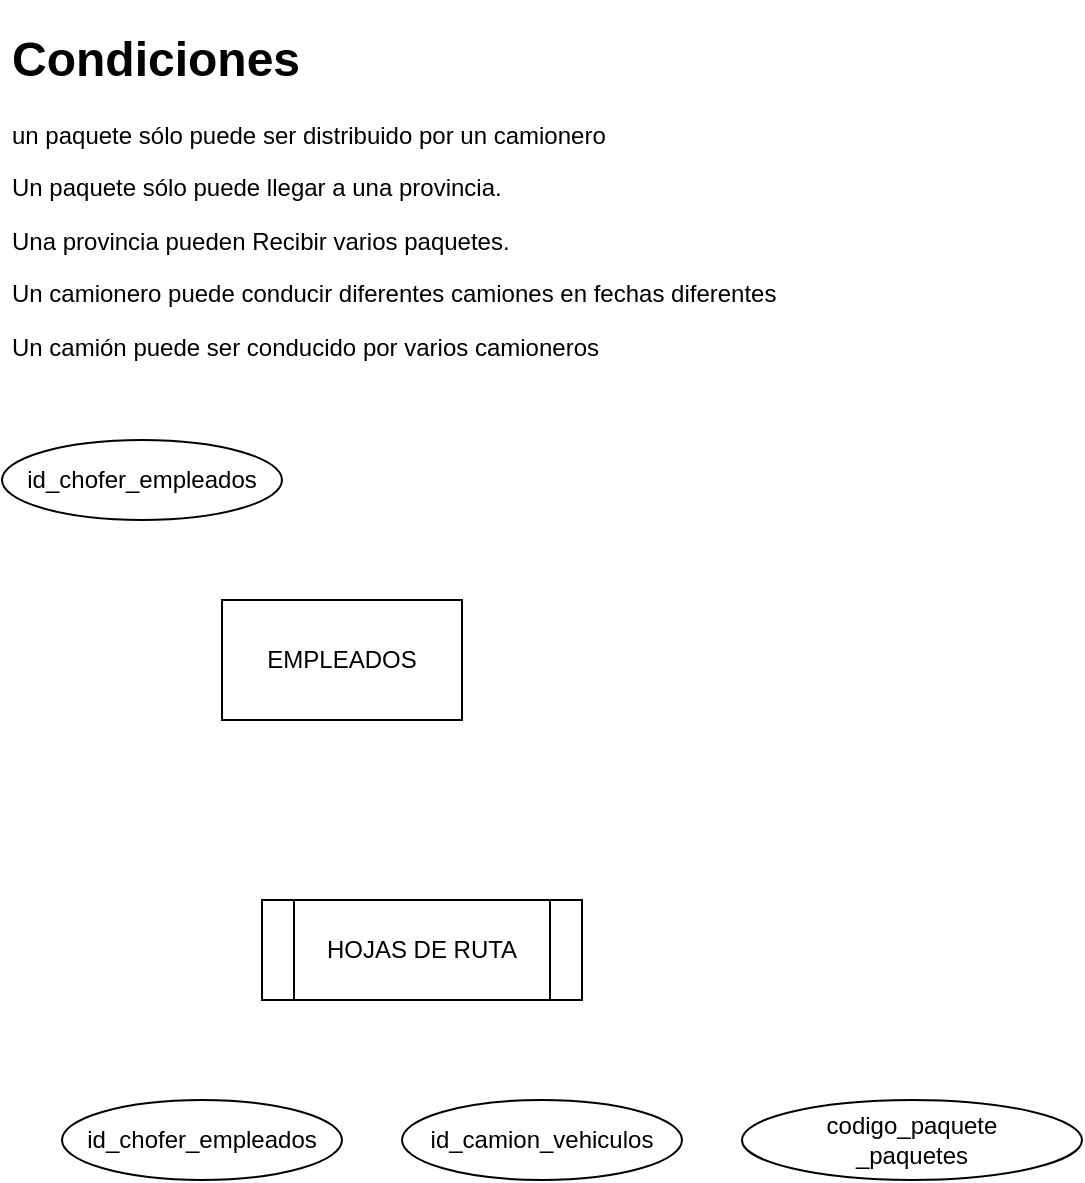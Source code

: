 <mxfile version="21.6.8" type="github">
  <diagram name="Página-1" id="VWQp12XiBtrypJcTA8aB">
    <mxGraphModel dx="880" dy="446" grid="1" gridSize="10" guides="1" tooltips="1" connect="1" arrows="1" fold="1" page="1" pageScale="1" pageWidth="827" pageHeight="1169" math="0" shadow="0">
      <root>
        <mxCell id="0" />
        <mxCell id="1" parent="0" />
        <mxCell id="jdRYJVU8FKrkLT1MpKn8-1" value="EMPLEADOS" style="rounded=0;whiteSpace=wrap;html=1;" vertex="1" parent="1">
          <mxGeometry x="130" y="310" width="120" height="60" as="geometry" />
        </mxCell>
        <mxCell id="jdRYJVU8FKrkLT1MpKn8-2" value="&lt;h1&gt;Condiciones&lt;/h1&gt;&lt;p&gt;un paquete sólo puede ser distribuido por un camionero&lt;/p&gt;&lt;p&gt;Un paquete sólo puede llegar a una provincia.&amp;nbsp;&lt;/p&gt;&lt;p&gt;Una provincia pueden Recibir varios paquetes.&lt;/p&gt;&lt;p&gt;Un camionero puede conducir diferentes camiones en fechas diferentes&lt;/p&gt;&lt;p&gt;Un camión puede ser conducido por varios camioneros&lt;/p&gt;" style="text;html=1;strokeColor=none;fillColor=none;spacing=5;spacingTop=-20;whiteSpace=wrap;overflow=hidden;rounded=0;" vertex="1" parent="1">
          <mxGeometry x="20" y="20" width="480" height="180" as="geometry" />
        </mxCell>
        <mxCell id="jdRYJVU8FKrkLT1MpKn8-3" value="id_chofer_empleados" style="ellipse;whiteSpace=wrap;html=1;" vertex="1" parent="1">
          <mxGeometry x="20" y="230" width="140" height="40" as="geometry" />
        </mxCell>
        <mxCell id="jdRYJVU8FKrkLT1MpKn8-6" value="HOJAS DE RUTA" style="shape=process;whiteSpace=wrap;html=1;backgroundOutline=1;" vertex="1" parent="1">
          <mxGeometry x="150" y="460" width="160" height="50" as="geometry" />
        </mxCell>
        <mxCell id="jdRYJVU8FKrkLT1MpKn8-7" value="id_chofer_empleados" style="ellipse;whiteSpace=wrap;html=1;" vertex="1" parent="1">
          <mxGeometry x="50" y="560" width="140" height="40" as="geometry" />
        </mxCell>
        <mxCell id="jdRYJVU8FKrkLT1MpKn8-8" value="id_camion_vehiculos" style="ellipse;whiteSpace=wrap;html=1;" vertex="1" parent="1">
          <mxGeometry x="220" y="560" width="140" height="40" as="geometry" />
        </mxCell>
        <mxCell id="jdRYJVU8FKrkLT1MpKn8-9" value="codigo_paquete&lt;br&gt;_paquetes" style="ellipse;whiteSpace=wrap;html=1;" vertex="1" parent="1">
          <mxGeometry x="390" y="560" width="170" height="40" as="geometry" />
        </mxCell>
      </root>
    </mxGraphModel>
  </diagram>
</mxfile>
